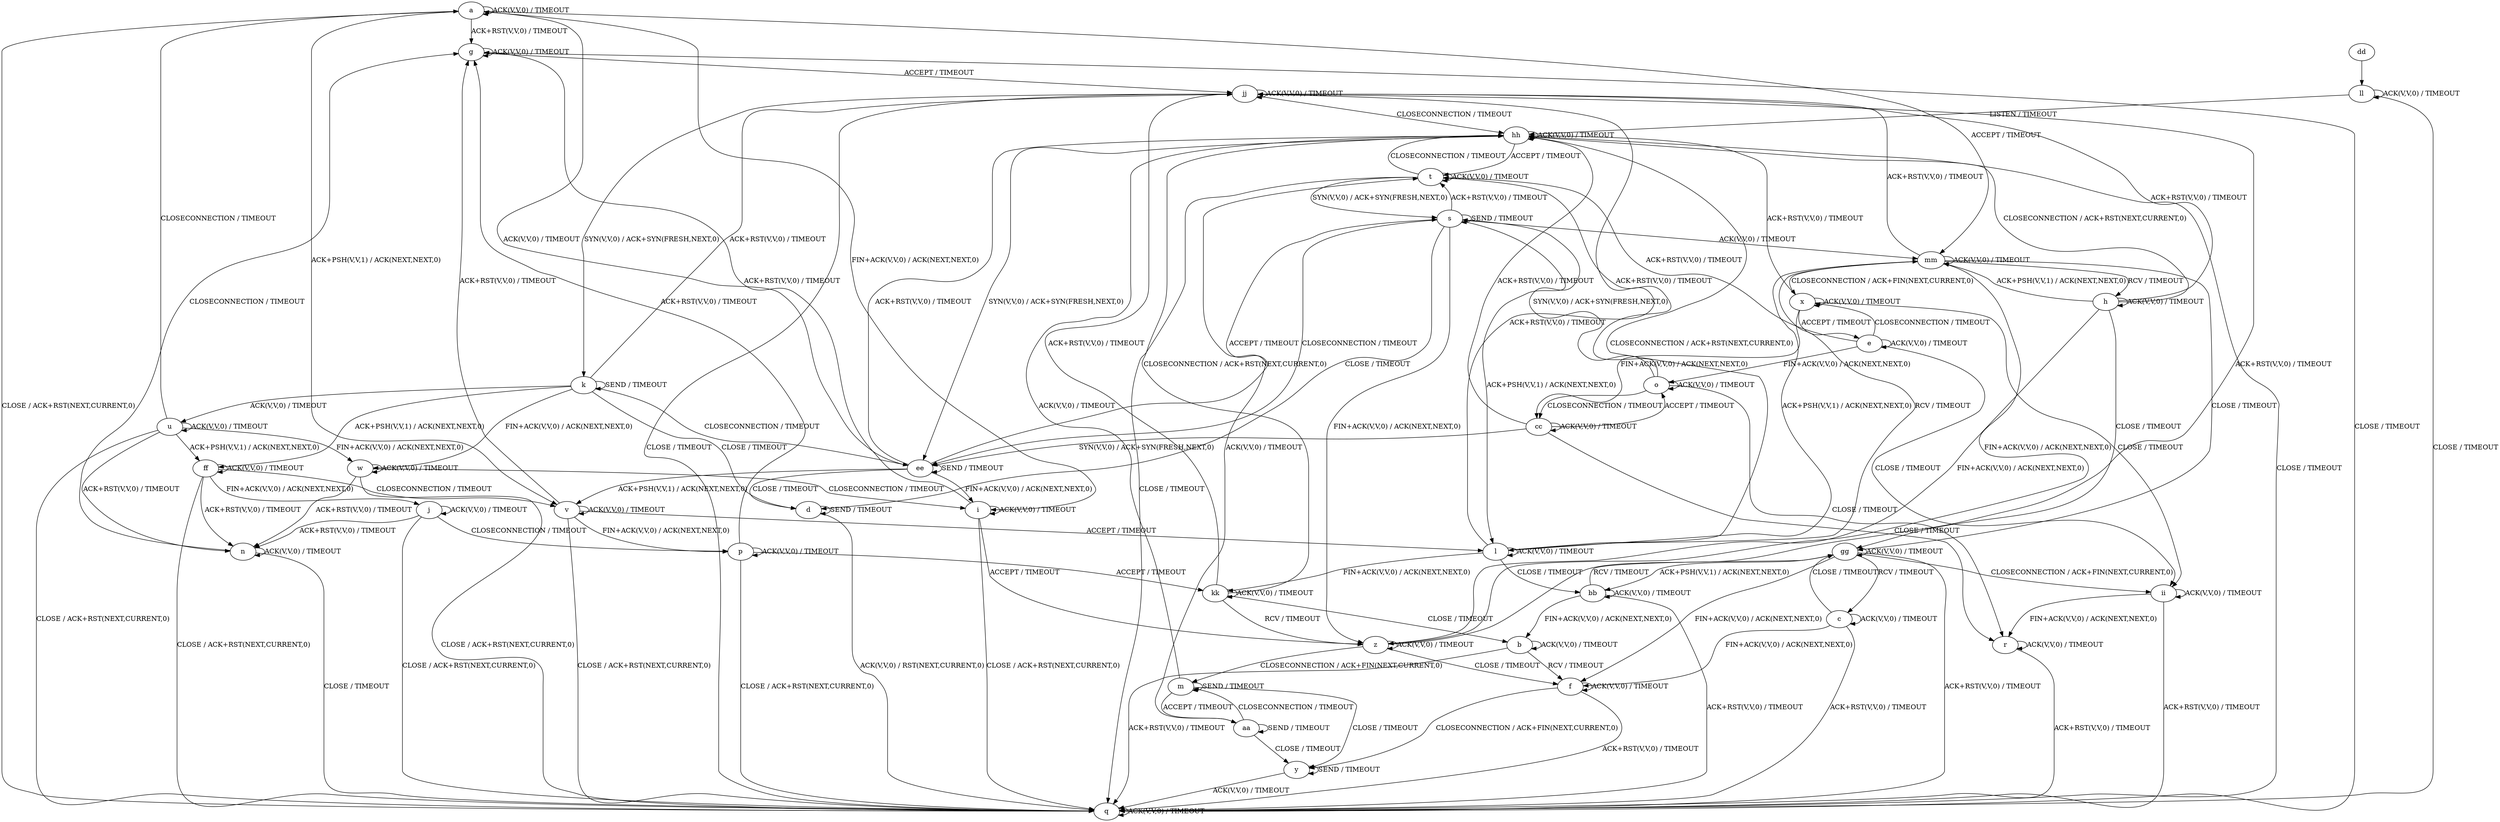 digraph "" {
	graph ["Incoming time"=3.0283758640289307,
		"Outgoing time"=4.762614965438843,
		Output="{'States': 39, 'Transitions': 495, 'Filename': '../results/tcp/TCP_Windows8_Server-TCP_Windows8_Server-cvc4-2.dot'}",
		Reference="{'States': 39, 'Transitions': 495, 'Filename': '../subjects/tcp/TCP_Windows8_Server.dot'}",
		Solver=cvc4,
		Updated="{'States': 39, 'Transitions': 495, 'Filename': '../subjects/tcp/TCP_Windows8_Server.dot'}",
		"f-measure"=1.0,
		precision=1.0,
		recall=1.0
	];
	a -> a [key=0,
	label="ACK(V,V,0) / TIMEOUT"];
a -> g [key=0,
label="ACK+RST(V,V,0) / TIMEOUT"];
a -> i [key=0,
label="FIN+ACK(V,V,0) / ACK(NEXT,NEXT,0)"];
a -> q [key=0,
label="CLOSE / ACK+RST(NEXT,CURRENT,0)"];
a -> v [key=0,
label="ACK+PSH(V,V,1) / ACK(NEXT,NEXT,0)"];
a -> mm [key=0,
label="ACCEPT / TIMEOUT"];
b -> b [key=0,
label="ACK(V,V,0) / TIMEOUT"];
b -> f [key=0,
label="RCV / TIMEOUT"];
b -> q [key=0,
label="ACK+RST(V,V,0) / TIMEOUT"];
c -> c [key=0,
label="ACK(V,V,0) / TIMEOUT"];
c -> f [key=0,
label="FIN+ACK(V,V,0) / ACK(NEXT,NEXT,0)"];
c -> q [key=0,
label="ACK+RST(V,V,0) / TIMEOUT"];
c -> gg [key=0,
label="CLOSE / TIMEOUT"];
d -> d [key=0,
label="SEND / TIMEOUT"];
d -> q [key=0,
label="ACK(V,V,0) / RST(NEXT,CURRENT,0)"];
e -> e [key=0,
label="ACK(V,V,0) / TIMEOUT"];
e -> o [key=0,
label="FIN+ACK(V,V,0) / ACK(NEXT,NEXT,0)"];
e -> t [key=0,
label="ACK+RST(V,V,0) / TIMEOUT"];
e -> x [key=0,
label="CLOSECONNECTION / TIMEOUT"];
e -> ii [key=0,
label="CLOSE / TIMEOUT"];
f -> f [key=0,
label="ACK(V,V,0) / TIMEOUT"];
f -> q [key=0,
label="ACK+RST(V,V,0) / TIMEOUT"];
f -> y [key=0,
label="CLOSECONNECTION / ACK+FIN(NEXT,CURRENT,0)"];
g -> g [key=0,
label="ACK(V,V,0) / TIMEOUT"];
g -> q [key=0,
label="CLOSE / TIMEOUT"];
g -> jj [key=0,
label="ACCEPT / TIMEOUT"];
h -> h [key=0,
label="ACK(V,V,0) / TIMEOUT"];
h -> z [key=0,
label="FIN+ACK(V,V,0) / ACK(NEXT,NEXT,0)"];
h -> gg [key=0,
label="CLOSE / TIMEOUT"];
h -> hh [key=0,
label="CLOSECONNECTION / ACK+RST(NEXT,CURRENT,0)"];
h -> jj [key=0,
label="ACK+RST(V,V,0) / TIMEOUT"];
h -> mm [key=0,
label="ACK+PSH(V,V,1) / ACK(NEXT,NEXT,0)"];
i -> g [key=0,
label="ACK+RST(V,V,0) / TIMEOUT"];
i -> i [key=0,
label="ACK(V,V,0) / TIMEOUT"];
i -> q [key=0,
label="CLOSE / ACK+RST(NEXT,CURRENT,0)"];
i -> z [key=0,
label="ACCEPT / TIMEOUT"];
j -> j [key=0,
label="ACK(V,V,0) / TIMEOUT"];
j -> n [key=0,
label="ACK+RST(V,V,0) / TIMEOUT"];
j -> p [key=0,
label="CLOSECONNECTION / TIMEOUT"];
j -> q [key=0,
label="CLOSE / ACK+RST(NEXT,CURRENT,0)"];
k -> d [key=0,
label="CLOSE / TIMEOUT"];
k -> k [key=0,
label="SEND / TIMEOUT"];
k -> u [key=0,
label="ACK(V,V,0) / TIMEOUT"];
k -> w [key=0,
label="FIN+ACK(V,V,0) / ACK(NEXT,NEXT,0)"];
k -> ee [key=0,
label="CLOSECONNECTION / TIMEOUT"];
k -> ff [key=0,
label="ACK+PSH(V,V,1) / ACK(NEXT,NEXT,0)"];
k -> jj [key=0,
label="ACK+RST(V,V,0) / TIMEOUT"];
l -> l [key=0,
label="ACK(V,V,0) / TIMEOUT"];
l -> bb [key=0,
label="CLOSE / TIMEOUT"];
l -> hh [key=0,
label="CLOSECONNECTION / ACK+RST(NEXT,CURRENT,0)"];
l -> jj [key=0,
label="ACK+RST(V,V,0) / TIMEOUT"];
l -> kk [key=0,
label="FIN+ACK(V,V,0) / ACK(NEXT,NEXT,0)"];
l -> mm [key=0,
label="RCV / TIMEOUT"];
m -> m [key=0,
label="SEND / TIMEOUT"];
m -> y [key=0,
label="CLOSE / TIMEOUT"];
m -> aa [key=0,
label="ACCEPT / TIMEOUT"];
m -> hh [key=0,
label="ACK(V,V,0) / TIMEOUT"];
n -> g [key=0,
label="CLOSECONNECTION / TIMEOUT"];
n -> n [key=0,
label="ACK(V,V,0) / TIMEOUT"];
n -> q [key=0,
label="CLOSE / TIMEOUT"];
o -> o [key=0,
label="ACK(V,V,0) / TIMEOUT"];
o -> r [key=0,
label="CLOSE / TIMEOUT"];
o -> s [key=0,
label="SYN(V,V,0) / ACK+SYN(FRESH,NEXT,0)"];
o -> t [key=0,
label="ACK+RST(V,V,0) / TIMEOUT"];
o -> cc [key=0,
label="CLOSECONNECTION / TIMEOUT"];
p -> g [key=0,
label="ACK+RST(V,V,0) / TIMEOUT"];
p -> p [key=0,
label="ACK(V,V,0) / TIMEOUT"];
p -> q [key=0,
label="CLOSE / ACK+RST(NEXT,CURRENT,0)"];
p -> kk [key=0,
label="ACCEPT / TIMEOUT"];
q -> q [key=0,
label="ACK(V,V,0) / TIMEOUT"];
r -> q [key=0,
label="ACK+RST(V,V,0) / TIMEOUT"];
r -> r [key=0,
label="ACK(V,V,0) / TIMEOUT"];
s -> d [key=0,
label="CLOSE / TIMEOUT"];
s -> l [key=0,
label="ACK+PSH(V,V,1) / ACK(NEXT,NEXT,0)"];
s -> s [key=0,
label="SEND / TIMEOUT"];
s -> t [key=0,
label="ACK+RST(V,V,0) / TIMEOUT"];
s -> z [key=0,
label="FIN+ACK(V,V,0) / ACK(NEXT,NEXT,0)"];
s -> ee [key=0,
label="CLOSECONNECTION / TIMEOUT"];
s -> mm [key=0,
label="ACK(V,V,0) / TIMEOUT"];
t -> q [key=0,
label="CLOSE / TIMEOUT"];
t -> s [key=0,
label="SYN(V,V,0) / ACK+SYN(FRESH,NEXT,0)"];
t -> t [key=0,
label="ACK(V,V,0) / TIMEOUT"];
t -> hh [key=0,
label="CLOSECONNECTION / TIMEOUT"];
u -> a [key=0,
label="CLOSECONNECTION / TIMEOUT"];
u -> n [key=0,
label="ACK+RST(V,V,0) / TIMEOUT"];
u -> q [key=0,
label="CLOSE / ACK+RST(NEXT,CURRENT,0)"];
u -> u [key=0,
label="ACK(V,V,0) / TIMEOUT"];
u -> w [key=0,
label="FIN+ACK(V,V,0) / ACK(NEXT,NEXT,0)"];
u -> ff [key=0,
label="ACK+PSH(V,V,1) / ACK(NEXT,NEXT,0)"];
v -> g [key=0,
label="ACK+RST(V,V,0) / TIMEOUT"];
v -> l [key=0,
label="ACCEPT / TIMEOUT"];
v -> p [key=0,
label="FIN+ACK(V,V,0) / ACK(NEXT,NEXT,0)"];
v -> q [key=0,
label="CLOSE / ACK+RST(NEXT,CURRENT,0)"];
v -> v [key=0,
label="ACK(V,V,0) / TIMEOUT"];
w -> i [key=0,
label="CLOSECONNECTION / TIMEOUT"];
w -> n [key=0,
label="ACK+RST(V,V,0) / TIMEOUT"];
w -> q [key=0,
label="CLOSE / ACK+RST(NEXT,CURRENT,0)"];
w -> w [key=0,
label="ACK(V,V,0) / TIMEOUT"];
x -> e [key=0,
label="ACCEPT / TIMEOUT"];
x -> x [key=0,
label="ACK(V,V,0) / TIMEOUT"];
x -> cc [key=0,
label="FIN+ACK(V,V,0) / ACK(NEXT,NEXT,0)"];
x -> hh [key=0,
label="ACK+RST(V,V,0) / TIMEOUT"];
x -> ii [key=0,
label="CLOSE / TIMEOUT"];
y -> q [key=0,
label="ACK(V,V,0) / TIMEOUT"];
y -> y [key=0,
label="SEND / TIMEOUT"];
z -> f [key=0,
label="CLOSE / TIMEOUT"];
z -> m [key=0,
label="CLOSECONNECTION / ACK+FIN(NEXT,CURRENT,0)"];
z -> z [key=0,
label="ACK(V,V,0) / TIMEOUT"];
z -> jj [key=0,
label="ACK+RST(V,V,0) / TIMEOUT"];
aa -> m [key=0,
label="CLOSECONNECTION / TIMEOUT"];
aa -> t [key=0,
label="ACK(V,V,0) / TIMEOUT"];
aa -> y [key=0,
label="CLOSE / TIMEOUT"];
aa -> aa [key=0,
label="SEND / TIMEOUT"];
bb -> b [key=0,
label="FIN+ACK(V,V,0) / ACK(NEXT,NEXT,0)"];
bb -> q [key=0,
label="ACK+RST(V,V,0) / TIMEOUT"];
bb -> bb [key=0,
label="ACK(V,V,0) / TIMEOUT"];
bb -> gg [key=0,
label="RCV / TIMEOUT"];
cc -> o [key=0,
label="ACCEPT / TIMEOUT"];
cc -> r [key=0,
label="CLOSE / TIMEOUT"];
cc -> cc [key=0,
label="ACK(V,V,0) / TIMEOUT"];
cc -> ee [key=0,
label="SYN(V,V,0) / ACK+SYN(FRESH,NEXT,0)"];
cc -> hh [key=0,
label="ACK+RST(V,V,0) / TIMEOUT"];
dd -> ll [key=0];
ee -> a [key=0,
label="ACK(V,V,0) / TIMEOUT"];
ee -> d [key=0,
label="CLOSE / TIMEOUT"];
ee -> i [key=0,
label="FIN+ACK(V,V,0) / ACK(NEXT,NEXT,0)"];
ee -> s [key=0,
label="ACCEPT / TIMEOUT"];
ee -> v [key=0,
label="ACK+PSH(V,V,1) / ACK(NEXT,NEXT,0)"];
ee -> ee [key=0,
label="SEND / TIMEOUT"];
ee -> hh [key=0,
label="ACK+RST(V,V,0) / TIMEOUT"];
ff -> j [key=0,
label="FIN+ACK(V,V,0) / ACK(NEXT,NEXT,0)"];
ff -> n [key=0,
label="ACK+RST(V,V,0) / TIMEOUT"];
ff -> q [key=0,
label="CLOSE / ACK+RST(NEXT,CURRENT,0)"];
ff -> v [key=0,
label="CLOSECONNECTION / TIMEOUT"];
ff -> ff [key=0,
label="ACK(V,V,0) / TIMEOUT"];
gg -> c [key=0,
label="RCV / TIMEOUT"];
gg -> f [key=0,
label="FIN+ACK(V,V,0) / ACK(NEXT,NEXT,0)"];
gg -> q [key=0,
label="ACK+RST(V,V,0) / TIMEOUT"];
gg -> bb [key=0,
label="ACK+PSH(V,V,1) / ACK(NEXT,NEXT,0)"];
gg -> gg [key=0,
label="ACK(V,V,0) / TIMEOUT"];
gg -> ii [key=0,
label="CLOSECONNECTION / ACK+FIN(NEXT,CURRENT,0)"];
hh -> q [key=0,
label="CLOSE / TIMEOUT"];
hh -> t [key=0,
label="ACCEPT / TIMEOUT"];
hh -> ee [key=0,
label="SYN(V,V,0) / ACK+SYN(FRESH,NEXT,0)"];
hh -> hh [key=0,
label="ACK(V,V,0) / TIMEOUT"];
ii -> q [key=0,
label="ACK+RST(V,V,0) / TIMEOUT"];
ii -> r [key=0,
label="FIN+ACK(V,V,0) / ACK(NEXT,NEXT,0)"];
ii -> ii [key=0,
label="ACK(V,V,0) / TIMEOUT"];
jj -> k [key=0,
label="SYN(V,V,0) / ACK+SYN(FRESH,NEXT,0)"];
jj -> q [key=0,
label="CLOSE / TIMEOUT"];
jj -> hh [key=0,
label="CLOSECONNECTION / TIMEOUT"];
jj -> jj [key=0,
label="ACK(V,V,0) / TIMEOUT"];
kk -> b [key=0,
label="CLOSE / TIMEOUT"];
kk -> z [key=0,
label="RCV / TIMEOUT"];
kk -> hh [key=0,
label="CLOSECONNECTION / ACK+RST(NEXT,CURRENT,0)"];
kk -> jj [key=0,
label="ACK+RST(V,V,0) / TIMEOUT"];
kk -> kk [key=0,
label="ACK(V,V,0) / TIMEOUT"];
ll -> q [key=0,
label="CLOSE / TIMEOUT"];
ll -> hh [key=0,
label="LISTEN / TIMEOUT"];
ll -> ll [key=0,
label="ACK(V,V,0) / TIMEOUT"];
mm -> h [key=0,
label="RCV / TIMEOUT"];
mm -> l [key=0,
label="ACK+PSH(V,V,1) / ACK(NEXT,NEXT,0)"];
mm -> x [key=0,
label="CLOSECONNECTION / ACK+FIN(NEXT,CURRENT,0)"];
mm -> z [key=0,
label="FIN+ACK(V,V,0) / ACK(NEXT,NEXT,0)"];
mm -> gg [key=0,
label="CLOSE / TIMEOUT"];
mm -> jj [key=0,
label="ACK+RST(V,V,0) / TIMEOUT"];
mm -> mm [key=0,
label="ACK(V,V,0) / TIMEOUT"];
}
